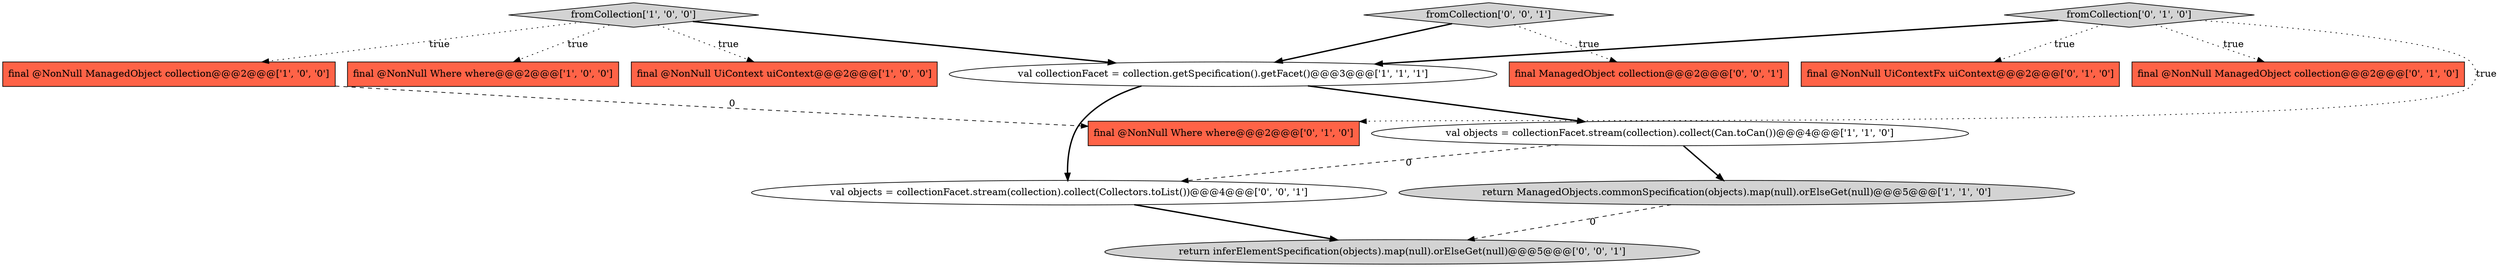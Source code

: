 digraph {
11 [style = filled, label = "val objects = collectionFacet.stream(collection).collect(Collectors.toList())@@@4@@@['0', '0', '1']", fillcolor = white, shape = ellipse image = "AAA0AAABBB3BBB"];
2 [style = filled, label = "val collectionFacet = collection.getSpecification().getFacet()@@@3@@@['1', '1', '1']", fillcolor = white, shape = ellipse image = "AAA0AAABBB1BBB"];
0 [style = filled, label = "final @NonNull Where where@@@2@@@['1', '0', '0']", fillcolor = tomato, shape = box image = "AAA0AAABBB1BBB"];
5 [style = filled, label = "final @NonNull UiContext uiContext@@@2@@@['1', '0', '0']", fillcolor = tomato, shape = box image = "AAA0AAABBB1BBB"];
3 [style = filled, label = "return ManagedObjects.commonSpecification(objects).map(null).orElseGet(null)@@@5@@@['1', '1', '0']", fillcolor = lightgray, shape = ellipse image = "AAA0AAABBB1BBB"];
9 [style = filled, label = "final @NonNull Where where@@@2@@@['0', '1', '0']", fillcolor = tomato, shape = box image = "AAA1AAABBB2BBB"];
13 [style = filled, label = "final ManagedObject collection@@@2@@@['0', '0', '1']", fillcolor = tomato, shape = box image = "AAA0AAABBB3BBB"];
6 [style = filled, label = "final @NonNull ManagedObject collection@@@2@@@['1', '0', '0']", fillcolor = tomato, shape = box image = "AAA1AAABBB1BBB"];
4 [style = filled, label = "fromCollection['1', '0', '0']", fillcolor = lightgray, shape = diamond image = "AAA0AAABBB1BBB"];
7 [style = filled, label = "final @NonNull ManagedObject collection@@@2@@@['0', '1', '0']", fillcolor = tomato, shape = box image = "AAA0AAABBB2BBB"];
8 [style = filled, label = "final @NonNull UiContextFx uiContext@@@2@@@['0', '1', '0']", fillcolor = tomato, shape = box image = "AAA0AAABBB2BBB"];
14 [style = filled, label = "fromCollection['0', '0', '1']", fillcolor = lightgray, shape = diamond image = "AAA0AAABBB3BBB"];
12 [style = filled, label = "return inferElementSpecification(objects).map(null).orElseGet(null)@@@5@@@['0', '0', '1']", fillcolor = lightgray, shape = ellipse image = "AAA0AAABBB3BBB"];
1 [style = filled, label = "val objects = collectionFacet.stream(collection).collect(Can.toCan())@@@4@@@['1', '1', '0']", fillcolor = white, shape = ellipse image = "AAA0AAABBB1BBB"];
10 [style = filled, label = "fromCollection['0', '1', '0']", fillcolor = lightgray, shape = diamond image = "AAA0AAABBB2BBB"];
1->3 [style = bold, label=""];
4->6 [style = dotted, label="true"];
4->5 [style = dotted, label="true"];
10->8 [style = dotted, label="true"];
10->7 [style = dotted, label="true"];
10->2 [style = bold, label=""];
14->2 [style = bold, label=""];
11->12 [style = bold, label=""];
4->2 [style = bold, label=""];
3->12 [style = dashed, label="0"];
10->9 [style = dotted, label="true"];
1->11 [style = dashed, label="0"];
2->11 [style = bold, label=""];
2->1 [style = bold, label=""];
14->13 [style = dotted, label="true"];
4->0 [style = dotted, label="true"];
6->9 [style = dashed, label="0"];
}
